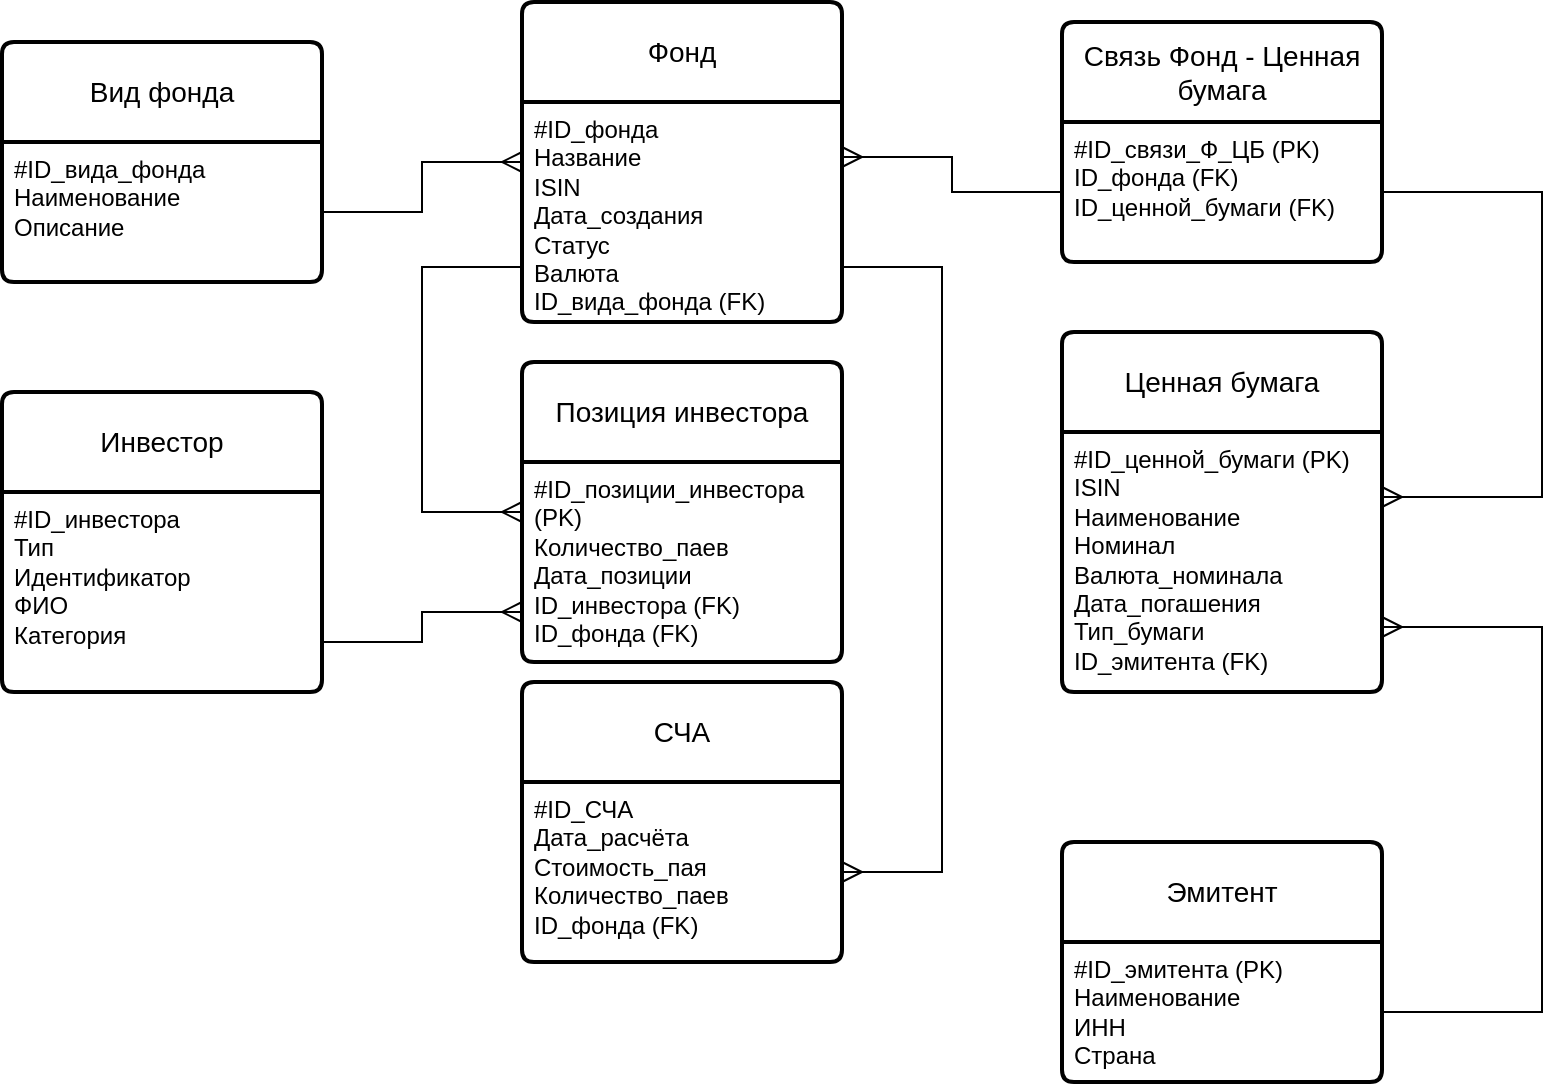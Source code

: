 <mxfile version="27.1.3">
  <diagram name="Страница — 1" id="kkJoZpAzDg4ccrZbhGlz">
    <mxGraphModel dx="924" dy="791" grid="1" gridSize="10" guides="1" tooltips="1" connect="1" arrows="1" fold="1" page="1" pageScale="1" pageWidth="827" pageHeight="1169" math="0" shadow="0">
      <root>
        <mxCell id="0" />
        <mxCell id="1" parent="0" />
        <mxCell id="AbEXiIxdGSLs7yJSsDKE-15" style="edgeStyle=none;curved=1;rounded=0;orthogonalLoop=1;jettySize=auto;html=1;fontSize=12;startSize=8;endSize=8;" parent="1" source="AbEXiIxdGSLs7yJSsDKE-2" target="AbEXiIxdGSLs7yJSsDKE-1" edge="1">
          <mxGeometry relative="1" as="geometry" />
        </mxCell>
        <mxCell id="AbEXiIxdGSLs7yJSsDKE-1" value="Фонд" style="swimlane;childLayout=stackLayout;horizontal=1;startSize=50;horizontalStack=0;rounded=1;fontSize=14;fontStyle=0;strokeWidth=2;resizeParent=0;resizeLast=1;shadow=0;dashed=0;align=center;arcSize=4;whiteSpace=wrap;html=1;" parent="1" vertex="1">
          <mxGeometry x="290" y="20" width="160" height="160" as="geometry" />
        </mxCell>
        <mxCell id="AbEXiIxdGSLs7yJSsDKE-2" value="&lt;div&gt;&lt;span style=&quot;background-color: transparent; color: light-dark(rgb(0, 0, 0), rgb(255, 255, 255));&quot;&gt;#ID_фонда&lt;/span&gt;&lt;/div&gt;&lt;div&gt;&lt;span style=&quot;background-color: transparent; color: light-dark(rgb(0, 0, 0), rgb(255, 255, 255));&quot;&gt;Название&lt;/span&gt;&lt;/div&gt;&lt;div&gt;&lt;span style=&quot;background-color: transparent; color: light-dark(rgb(0, 0, 0), rgb(255, 255, 255));&quot;&gt;ISIN&lt;/span&gt;&lt;/div&gt;&lt;div&gt;&lt;span style=&quot;background-color: transparent; color: light-dark(rgb(0, 0, 0), rgb(255, 255, 255));&quot;&gt;Дата_создания&lt;/span&gt;&lt;/div&gt;&lt;div&gt;&lt;span style=&quot;background-color: transparent; color: light-dark(rgb(0, 0, 0), rgb(255, 255, 255));&quot;&gt;Статус&lt;/span&gt;&lt;/div&gt;&lt;div&gt;&lt;span style=&quot;background-color: transparent; color: light-dark(rgb(0, 0, 0), rgb(255, 255, 255));&quot;&gt;Валюта&lt;/span&gt;&lt;/div&gt;&lt;div&gt;&lt;span style=&quot;background-color: transparent; color: light-dark(rgb(0, 0, 0), rgb(255, 255, 255));&quot;&gt;ID_вида_фонда (FK)&lt;/span&gt;&lt;/div&gt;" style="align=left;strokeColor=none;fillColor=none;spacingLeft=4;spacingRight=4;fontSize=12;verticalAlign=top;resizable=0;rotatable=0;part=1;html=1;whiteSpace=wrap;" parent="AbEXiIxdGSLs7yJSsDKE-1" vertex="1">
          <mxGeometry y="50" width="160" height="110" as="geometry" />
        </mxCell>
        <mxCell id="AbEXiIxdGSLs7yJSsDKE-3" value="Вид фонда" style="swimlane;childLayout=stackLayout;horizontal=1;startSize=50;horizontalStack=0;rounded=1;fontSize=14;fontStyle=0;strokeWidth=2;resizeParent=0;resizeLast=1;shadow=0;dashed=0;align=center;arcSize=4;whiteSpace=wrap;html=1;" parent="1" vertex="1">
          <mxGeometry x="30" y="40" width="160" height="120" as="geometry" />
        </mxCell>
        <mxCell id="AbEXiIxdGSLs7yJSsDKE-4" value="&lt;div&gt;&lt;span style=&quot;background-color: transparent; color: light-dark(rgb(0, 0, 0), rgb(255, 255, 255));&quot;&gt;#ID_вида_фонда&lt;/span&gt;&lt;/div&gt;&lt;div&gt;Наименование&lt;/div&gt;&lt;div&gt;Описание&lt;/div&gt;" style="align=left;strokeColor=none;fillColor=none;spacingLeft=4;spacingRight=4;fontSize=12;verticalAlign=top;resizable=0;rotatable=0;part=1;html=1;whiteSpace=wrap;" parent="AbEXiIxdGSLs7yJSsDKE-3" vertex="1">
          <mxGeometry y="50" width="160" height="70" as="geometry" />
        </mxCell>
        <mxCell id="AbEXiIxdGSLs7yJSsDKE-5" value="Инвестор" style="swimlane;childLayout=stackLayout;horizontal=1;startSize=50;horizontalStack=0;rounded=1;fontSize=14;fontStyle=0;strokeWidth=2;resizeParent=0;resizeLast=1;shadow=0;dashed=0;align=center;arcSize=4;whiteSpace=wrap;html=1;" parent="1" vertex="1">
          <mxGeometry x="30" y="215" width="160" height="150" as="geometry" />
        </mxCell>
        <mxCell id="AbEXiIxdGSLs7yJSsDKE-6" value="&lt;div&gt;&lt;span style=&quot;background-color: transparent; color: light-dark(rgb(0, 0, 0), rgb(255, 255, 255));&quot;&gt;#ID_инвестора&lt;/span&gt;&lt;/div&gt;&lt;div&gt;&lt;span style=&quot;background-color: transparent; color: light-dark(rgb(0, 0, 0), rgb(255, 255, 255));&quot;&gt;Тип&lt;/span&gt;&lt;/div&gt;&lt;div&gt;&lt;span style=&quot;background-color: transparent; color: light-dark(rgb(0, 0, 0), rgb(255, 255, 255));&quot;&gt;Идентификатор&lt;/span&gt;&lt;/div&gt;&lt;div&gt;&lt;span style=&quot;background-color: transparent; color: light-dark(rgb(0, 0, 0), rgb(255, 255, 255));&quot;&gt;ФИО&lt;/span&gt;&lt;/div&gt;&lt;div&gt;&lt;span style=&quot;background-color: transparent; color: light-dark(rgb(0, 0, 0), rgb(255, 255, 255));&quot;&gt;Категория&lt;/span&gt;&lt;/div&gt;" style="align=left;strokeColor=none;fillColor=none;spacingLeft=4;spacingRight=4;fontSize=12;verticalAlign=top;resizable=0;rotatable=0;part=1;html=1;whiteSpace=wrap;" parent="AbEXiIxdGSLs7yJSsDKE-5" vertex="1">
          <mxGeometry y="50" width="160" height="100" as="geometry" />
        </mxCell>
        <mxCell id="AbEXiIxdGSLs7yJSsDKE-7" value="Ценная бумага" style="swimlane;childLayout=stackLayout;horizontal=1;startSize=50;horizontalStack=0;rounded=1;fontSize=14;fontStyle=0;strokeWidth=2;resizeParent=0;resizeLast=1;shadow=0;dashed=0;align=center;arcSize=4;whiteSpace=wrap;html=1;" parent="1" vertex="1">
          <mxGeometry x="560" y="185" width="160" height="180" as="geometry" />
        </mxCell>
        <mxCell id="AbEXiIxdGSLs7yJSsDKE-8" value="&lt;div&gt;&lt;span style=&quot;background-color: transparent; color: light-dark(rgb(0, 0, 0), rgb(255, 255, 255));&quot;&gt;#ID_ценной_бумаги (PK)&lt;/span&gt;&lt;/div&gt;&lt;div&gt;ISIN&lt;/div&gt;&lt;div&gt;Наименование&lt;/div&gt;&lt;div&gt;Номинал&lt;/div&gt;&lt;div&gt;Валюта_номинала&lt;/div&gt;&lt;div&gt;Дата_погашения&lt;/div&gt;&lt;div&gt;Тип_бумаги&lt;/div&gt;&lt;div&gt;ID_эмитента (FK)&lt;/div&gt;" style="align=left;strokeColor=none;fillColor=none;spacingLeft=4;spacingRight=4;fontSize=12;verticalAlign=top;resizable=0;rotatable=0;part=1;html=1;whiteSpace=wrap;" parent="AbEXiIxdGSLs7yJSsDKE-7" vertex="1">
          <mxGeometry y="50" width="160" height="130" as="geometry" />
        </mxCell>
        <mxCell id="AbEXiIxdGSLs7yJSsDKE-9" value="Позиция инвестора" style="swimlane;childLayout=stackLayout;horizontal=1;startSize=50;horizontalStack=0;rounded=1;fontSize=14;fontStyle=0;strokeWidth=2;resizeParent=0;resizeLast=1;shadow=0;dashed=0;align=center;arcSize=4;whiteSpace=wrap;html=1;" parent="1" vertex="1">
          <mxGeometry x="290" y="200" width="160" height="150" as="geometry" />
        </mxCell>
        <mxCell id="AbEXiIxdGSLs7yJSsDKE-10" value="&lt;div&gt;&lt;span style=&quot;background-color: transparent; color: light-dark(rgb(0, 0, 0), rgb(255, 255, 255));&quot;&gt;#ID_позиции_инвестора (PK)&lt;/span&gt;&lt;/div&gt;&lt;div&gt;&lt;span style=&quot;background-color: transparent; color: light-dark(rgb(0, 0, 0), rgb(255, 255, 255));&quot;&gt;Количество_паев&lt;/span&gt;&lt;/div&gt;&lt;div&gt;&lt;span style=&quot;background-color: transparent; color: light-dark(rgb(0, 0, 0), rgb(255, 255, 255));&quot;&gt;Дата_позиции&lt;/span&gt;&lt;/div&gt;&lt;div&gt;&lt;span style=&quot;background-color: transparent; color: light-dark(rgb(0, 0, 0), rgb(255, 255, 255));&quot;&gt;ID_инвестора (FK)&lt;/span&gt;&lt;/div&gt;&lt;div&gt;&lt;span style=&quot;background-color: transparent; color: light-dark(rgb(0, 0, 0), rgb(255, 255, 255));&quot;&gt;ID_фонда (FK)&lt;/span&gt;&lt;/div&gt;" style="align=left;strokeColor=none;fillColor=none;spacingLeft=4;spacingRight=4;fontSize=12;verticalAlign=top;resizable=0;rotatable=0;part=1;html=1;whiteSpace=wrap;" parent="AbEXiIxdGSLs7yJSsDKE-9" vertex="1">
          <mxGeometry y="50" width="160" height="100" as="geometry" />
        </mxCell>
        <mxCell id="AbEXiIxdGSLs7yJSsDKE-11" value="СЧА" style="swimlane;childLayout=stackLayout;horizontal=1;startSize=50;horizontalStack=0;rounded=1;fontSize=14;fontStyle=0;strokeWidth=2;resizeParent=0;resizeLast=1;shadow=0;dashed=0;align=center;arcSize=4;whiteSpace=wrap;html=1;" parent="1" vertex="1">
          <mxGeometry x="290" y="360" width="160" height="140" as="geometry" />
        </mxCell>
        <mxCell id="AbEXiIxdGSLs7yJSsDKE-12" value="&lt;div&gt;&lt;span style=&quot;background-color: transparent; color: light-dark(rgb(0, 0, 0), rgb(255, 255, 255));&quot;&gt;#ID_СЧА&lt;/span&gt;&lt;/div&gt;&lt;div&gt;Дата_расчёта&lt;/div&gt;&lt;div&gt;Стоимость_пая&lt;/div&gt;&lt;div&gt;Количество_паев&lt;/div&gt;&lt;div&gt;ID_фонда (FK)&lt;/div&gt;" style="align=left;strokeColor=none;fillColor=none;spacingLeft=4;spacingRight=4;fontSize=12;verticalAlign=top;resizable=0;rotatable=0;part=1;html=1;whiteSpace=wrap;" parent="AbEXiIxdGSLs7yJSsDKE-11" vertex="1">
          <mxGeometry y="50" width="160" height="90" as="geometry" />
        </mxCell>
        <mxCell id="AbEXiIxdGSLs7yJSsDKE-13" value="Эмитент" style="swimlane;childLayout=stackLayout;horizontal=1;startSize=50;horizontalStack=0;rounded=1;fontSize=14;fontStyle=0;strokeWidth=2;resizeParent=0;resizeLast=1;shadow=0;dashed=0;align=center;arcSize=4;whiteSpace=wrap;html=1;" parent="1" vertex="1">
          <mxGeometry x="560" y="440" width="160" height="120" as="geometry" />
        </mxCell>
        <mxCell id="AbEXiIxdGSLs7yJSsDKE-14" value="&lt;div&gt;&lt;span style=&quot;background-color: transparent; color: light-dark(rgb(0, 0, 0), rgb(255, 255, 255));&quot;&gt;#ID_эмитента (PK)&lt;/span&gt;&lt;/div&gt;&lt;div&gt;Наименование&lt;/div&gt;&lt;div&gt;ИНН&lt;/div&gt;&lt;div&gt;Страна&lt;/div&gt;" style="align=left;strokeColor=none;fillColor=none;spacingLeft=4;spacingRight=4;fontSize=12;verticalAlign=top;resizable=0;rotatable=0;part=1;html=1;whiteSpace=wrap;" parent="AbEXiIxdGSLs7yJSsDKE-13" vertex="1">
          <mxGeometry y="50" width="160" height="70" as="geometry" />
        </mxCell>
        <mxCell id="AbEXiIxdGSLs7yJSsDKE-17" value="" style="edgeStyle=elbowEdgeStyle;fontSize=12;html=1;endArrow=ERmany;rounded=0;startSize=8;endSize=8;exitX=1;exitY=0.5;exitDx=0;exitDy=0;entryX=0;entryY=0.5;entryDx=0;entryDy=0;" parent="1" source="AbEXiIxdGSLs7yJSsDKE-4" target="AbEXiIxdGSLs7yJSsDKE-1" edge="1">
          <mxGeometry width="100" height="100" relative="1" as="geometry">
            <mxPoint x="260" y="220" as="sourcePoint" />
            <mxPoint x="350" y="185" as="targetPoint" />
          </mxGeometry>
        </mxCell>
        <mxCell id="AbEXiIxdGSLs7yJSsDKE-21" value="" style="edgeStyle=elbowEdgeStyle;fontSize=12;html=1;endArrow=ERmany;rounded=0;startSize=8;endSize=8;exitX=1;exitY=0.5;exitDx=0;exitDy=0;entryX=1;entryY=0.75;entryDx=0;entryDy=0;" parent="1" source="AbEXiIxdGSLs7yJSsDKE-14" target="AbEXiIxdGSLs7yJSsDKE-8" edge="1">
          <mxGeometry width="100" height="100" relative="1" as="geometry">
            <mxPoint x="670" y="520" as="sourcePoint" />
            <mxPoint x="770" y="520" as="targetPoint" />
            <Array as="points">
              <mxPoint x="800" y="430" />
            </Array>
          </mxGeometry>
        </mxCell>
        <mxCell id="AbEXiIxdGSLs7yJSsDKE-23" value="" style="edgeStyle=elbowEdgeStyle;fontSize=12;html=1;endArrow=ERmany;rounded=0;startSize=8;endSize=8;exitX=1;exitY=0.75;exitDx=0;exitDy=0;entryX=0;entryY=0.75;entryDx=0;entryDy=0;" parent="1" source="AbEXiIxdGSLs7yJSsDKE-6" target="AbEXiIxdGSLs7yJSsDKE-10" edge="1">
          <mxGeometry width="100" height="100" relative="1" as="geometry">
            <mxPoint x="520" y="500" as="sourcePoint" />
            <mxPoint x="560" y="500" as="targetPoint" />
          </mxGeometry>
        </mxCell>
        <mxCell id="AbEXiIxdGSLs7yJSsDKE-24" value="" style="edgeStyle=elbowEdgeStyle;fontSize=12;html=1;endArrow=ERmany;rounded=0;startSize=8;endSize=8;exitX=1;exitY=0.75;exitDx=0;exitDy=0;entryX=1;entryY=0.5;entryDx=0;entryDy=0;" parent="1" source="AbEXiIxdGSLs7yJSsDKE-2" target="AbEXiIxdGSLs7yJSsDKE-12" edge="1">
          <mxGeometry width="100" height="100" relative="1" as="geometry">
            <mxPoint x="480" y="419.5" as="sourcePoint" />
            <mxPoint x="448" y="438" as="targetPoint" />
            <Array as="points">
              <mxPoint x="500" y="280" />
            </Array>
          </mxGeometry>
        </mxCell>
        <mxCell id="AbEXiIxdGSLs7yJSsDKE-25" value="" style="edgeStyle=elbowEdgeStyle;fontSize=12;html=1;endArrow=ERmany;rounded=0;startSize=8;endSize=8;exitX=0;exitY=0.75;exitDx=0;exitDy=0;entryX=0;entryY=0.25;entryDx=0;entryDy=0;" parent="1" source="AbEXiIxdGSLs7yJSsDKE-2" target="AbEXiIxdGSLs7yJSsDKE-10" edge="1">
          <mxGeometry width="100" height="100" relative="1" as="geometry">
            <mxPoint x="200" y="313" as="sourcePoint" />
            <mxPoint x="300" y="313" as="targetPoint" />
            <Array as="points">
              <mxPoint x="240" y="200" />
            </Array>
          </mxGeometry>
        </mxCell>
        <mxCell id="s9Diwx8-3mMmnFKB_IjH-1" value="Связь Фонд - Ценная бумага" style="swimlane;childLayout=stackLayout;horizontal=1;startSize=50;horizontalStack=0;rounded=1;fontSize=14;fontStyle=0;strokeWidth=2;resizeParent=0;resizeLast=1;shadow=0;dashed=0;align=center;arcSize=4;whiteSpace=wrap;html=1;" vertex="1" parent="1">
          <mxGeometry x="560" y="30" width="160" height="120" as="geometry" />
        </mxCell>
        <mxCell id="s9Diwx8-3mMmnFKB_IjH-2" value="#ID_связи_Ф_ЦБ (PK)&lt;div&gt;ID_фонда (FK)&lt;/div&gt;&lt;div&gt;ID_ценной_бумаги (FK)&lt;/div&gt;" style="align=left;strokeColor=none;fillColor=none;spacingLeft=4;spacingRight=4;fontSize=12;verticalAlign=top;resizable=0;rotatable=0;part=1;html=1;whiteSpace=wrap;" vertex="1" parent="s9Diwx8-3mMmnFKB_IjH-1">
          <mxGeometry y="50" width="160" height="70" as="geometry" />
        </mxCell>
        <mxCell id="s9Diwx8-3mMmnFKB_IjH-3" value="" style="edgeStyle=elbowEdgeStyle;fontSize=12;html=1;endArrow=ERmany;rounded=0;startSize=8;endSize=8;exitX=0;exitY=0.5;exitDx=0;exitDy=0;entryX=1;entryY=0.25;entryDx=0;entryDy=0;" edge="1" parent="1" source="s9Diwx8-3mMmnFKB_IjH-2" target="AbEXiIxdGSLs7yJSsDKE-2">
          <mxGeometry width="100" height="100" relative="1" as="geometry">
            <mxPoint x="570" y="220" as="sourcePoint" />
            <mxPoint x="680" y="220" as="targetPoint" />
          </mxGeometry>
        </mxCell>
        <mxCell id="s9Diwx8-3mMmnFKB_IjH-4" value="" style="edgeStyle=elbowEdgeStyle;fontSize=12;html=1;endArrow=ERmany;rounded=0;startSize=8;endSize=8;exitX=1;exitY=0.5;exitDx=0;exitDy=0;entryX=1;entryY=0.25;entryDx=0;entryDy=0;" edge="1" parent="1" source="s9Diwx8-3mMmnFKB_IjH-2" target="AbEXiIxdGSLs7yJSsDKE-8">
          <mxGeometry width="100" height="100" relative="1" as="geometry">
            <mxPoint x="760" y="180" as="sourcePoint" />
            <mxPoint x="650" y="180" as="targetPoint" />
            <Array as="points">
              <mxPoint x="800" y="210" />
            </Array>
          </mxGeometry>
        </mxCell>
      </root>
    </mxGraphModel>
  </diagram>
</mxfile>
